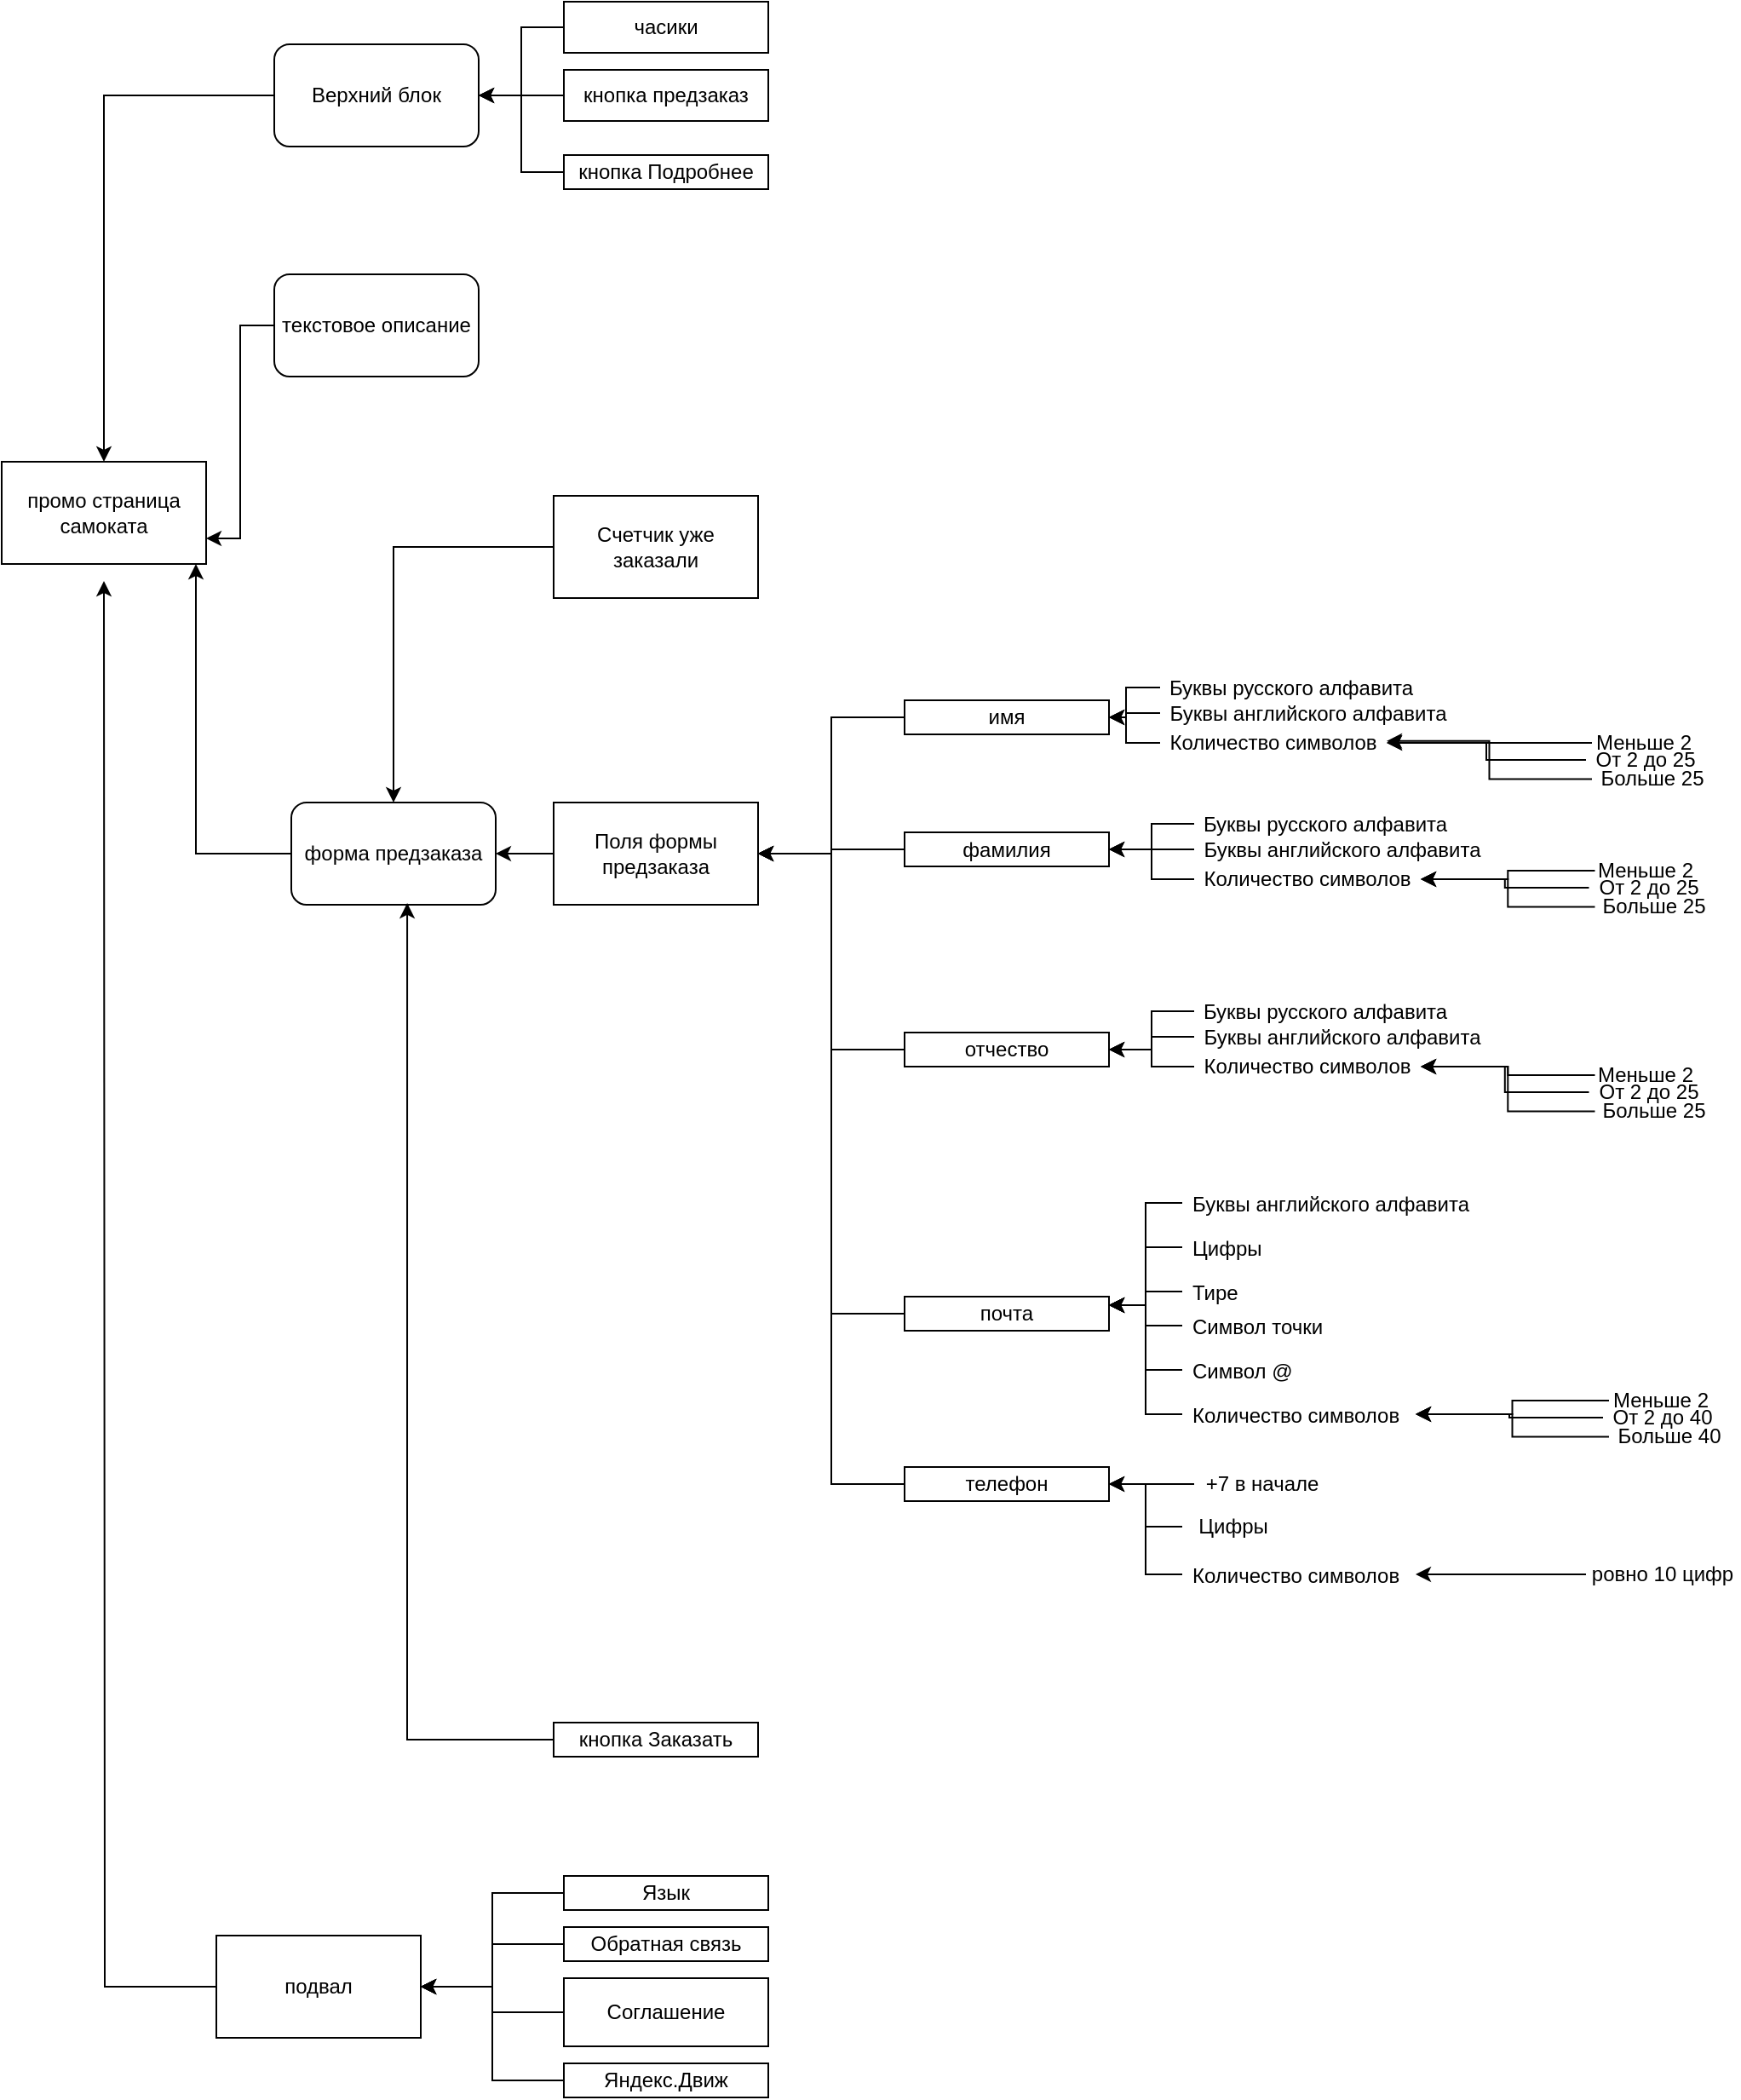 <mxfile version="15.7.3" type="google"><diagram id="IgZlbtJkiuoAvxpbX4oJ" name="Page-1"><mxGraphModel dx="1108" dy="1854" grid="1" gridSize="10" guides="1" tooltips="1" connect="1" arrows="1" fold="1" page="1" pageScale="1" pageWidth="827" pageHeight="1169" math="0" shadow="0"><root><mxCell id="0"/><mxCell id="1" parent="0"/><mxCell id="b0LIRKlGx5oijFfnjgtK-1" value="промо страница самоката" style="rounded=0;whiteSpace=wrap;html=1;" vertex="1" parent="1"><mxGeometry x="30" y="150" width="120" height="60" as="geometry"/></mxCell><mxCell id="b0LIRKlGx5oijFfnjgtK-160" style="edgeStyle=orthogonalEdgeStyle;rounded=0;orthogonalLoop=1;jettySize=auto;html=1;entryX=0.5;entryY=0;entryDx=0;entryDy=0;" edge="1" parent="1" source="b0LIRKlGx5oijFfnjgtK-2" target="b0LIRKlGx5oijFfnjgtK-1"><mxGeometry relative="1" as="geometry"/></mxCell><mxCell id="b0LIRKlGx5oijFfnjgtK-2" value="Верхний блок" style="rounded=1;whiteSpace=wrap;html=1;" vertex="1" parent="1"><mxGeometry x="190" y="-95" width="120" height="60" as="geometry"/></mxCell><mxCell id="b0LIRKlGx5oijFfnjgtK-7" style="edgeStyle=orthogonalEdgeStyle;rounded=0;orthogonalLoop=1;jettySize=auto;html=1;entryX=1;entryY=0.75;entryDx=0;entryDy=0;" edge="1" parent="1" source="b0LIRKlGx5oijFfnjgtK-3" target="b0LIRKlGx5oijFfnjgtK-1"><mxGeometry relative="1" as="geometry"><mxPoint x="160" y="200" as="targetPoint"/></mxGeometry></mxCell><mxCell id="b0LIRKlGx5oijFfnjgtK-3" value="текстовое описание" style="rounded=1;whiteSpace=wrap;html=1;" vertex="1" parent="1"><mxGeometry x="190" y="40" width="120" height="60" as="geometry"/></mxCell><mxCell id="b0LIRKlGx5oijFfnjgtK-8" style="edgeStyle=orthogonalEdgeStyle;rounded=0;orthogonalLoop=1;jettySize=auto;html=1;entryX=0.95;entryY=1;entryDx=0;entryDy=0;entryPerimeter=0;" edge="1" parent="1" source="b0LIRKlGx5oijFfnjgtK-4" target="b0LIRKlGx5oijFfnjgtK-1"><mxGeometry relative="1" as="geometry"/></mxCell><mxCell id="b0LIRKlGx5oijFfnjgtK-4" value="форма предзаказа" style="rounded=1;whiteSpace=wrap;html=1;" vertex="1" parent="1"><mxGeometry x="200" y="350" width="120" height="60" as="geometry"/></mxCell><mxCell id="b0LIRKlGx5oijFfnjgtK-9" style="edgeStyle=orthogonalEdgeStyle;rounded=0;orthogonalLoop=1;jettySize=auto;html=1;" edge="1" parent="1" source="b0LIRKlGx5oijFfnjgtK-5"><mxGeometry relative="1" as="geometry"><mxPoint x="90" y="220" as="targetPoint"/></mxGeometry></mxCell><mxCell id="b0LIRKlGx5oijFfnjgtK-5" value="подвал" style="rounded=0;whiteSpace=wrap;html=1;" vertex="1" parent="1"><mxGeometry x="156" y="1015" width="120" height="60" as="geometry"/></mxCell><mxCell id="b0LIRKlGx5oijFfnjgtK-158" style="edgeStyle=orthogonalEdgeStyle;rounded=0;orthogonalLoop=1;jettySize=auto;html=1;entryX=1;entryY=0.5;entryDx=0;entryDy=0;" edge="1" parent="1" source="b0LIRKlGx5oijFfnjgtK-10" target="b0LIRKlGx5oijFfnjgtK-2"><mxGeometry relative="1" as="geometry"/></mxCell><mxCell id="b0LIRKlGx5oijFfnjgtK-10" value="часики" style="rounded=0;whiteSpace=wrap;html=1;" vertex="1" parent="1"><mxGeometry x="360" y="-120" width="120" height="30" as="geometry"/></mxCell><mxCell id="b0LIRKlGx5oijFfnjgtK-14" style="edgeStyle=orthogonalEdgeStyle;rounded=0;orthogonalLoop=1;jettySize=auto;html=1;entryX=1;entryY=0.5;entryDx=0;entryDy=0;" edge="1" parent="1" source="b0LIRKlGx5oijFfnjgtK-11" target="b0LIRKlGx5oijFfnjgtK-2"><mxGeometry relative="1" as="geometry"/></mxCell><mxCell id="b0LIRKlGx5oijFfnjgtK-11" value="кнопка предзаказ" style="rounded=0;whiteSpace=wrap;html=1;" vertex="1" parent="1"><mxGeometry x="360" y="-80" width="120" height="30" as="geometry"/></mxCell><mxCell id="b0LIRKlGx5oijFfnjgtK-159" style="edgeStyle=orthogonalEdgeStyle;rounded=0;orthogonalLoop=1;jettySize=auto;html=1;entryX=1;entryY=0.5;entryDx=0;entryDy=0;" edge="1" parent="1" source="b0LIRKlGx5oijFfnjgtK-12" target="b0LIRKlGx5oijFfnjgtK-2"><mxGeometry relative="1" as="geometry"/></mxCell><mxCell id="b0LIRKlGx5oijFfnjgtK-12" value="кнопка Подробнее" style="rounded=0;whiteSpace=wrap;html=1;" vertex="1" parent="1"><mxGeometry x="360" y="-30" width="120" height="20" as="geometry"/></mxCell><mxCell id="b0LIRKlGx5oijFfnjgtK-163" style="edgeStyle=orthogonalEdgeStyle;rounded=0;orthogonalLoop=1;jettySize=auto;html=1;entryX=1;entryY=0.5;entryDx=0;entryDy=0;" edge="1" parent="1" source="b0LIRKlGx5oijFfnjgtK-17" target="b0LIRKlGx5oijFfnjgtK-50"><mxGeometry relative="1" as="geometry"/></mxCell><mxCell id="b0LIRKlGx5oijFfnjgtK-17" value="имя" style="rounded=0;whiteSpace=wrap;html=1;" vertex="1" parent="1"><mxGeometry x="560" y="290" width="120" height="20" as="geometry"/></mxCell><mxCell id="b0LIRKlGx5oijFfnjgtK-164" style="edgeStyle=orthogonalEdgeStyle;rounded=0;orthogonalLoop=1;jettySize=auto;html=1;entryX=1;entryY=0.5;entryDx=0;entryDy=0;" edge="1" parent="1" source="b0LIRKlGx5oijFfnjgtK-18" target="b0LIRKlGx5oijFfnjgtK-50"><mxGeometry relative="1" as="geometry"/></mxCell><mxCell id="b0LIRKlGx5oijFfnjgtK-18" value="фамилия" style="whiteSpace=wrap;html=1;rounded=0;" vertex="1" parent="1"><mxGeometry x="560" y="367.5" width="120" height="20" as="geometry"/></mxCell><mxCell id="b0LIRKlGx5oijFfnjgtK-165" style="edgeStyle=orthogonalEdgeStyle;rounded=0;orthogonalLoop=1;jettySize=auto;html=1;entryX=1;entryY=0.5;entryDx=0;entryDy=0;" edge="1" parent="1" source="b0LIRKlGx5oijFfnjgtK-21" target="b0LIRKlGx5oijFfnjgtK-50"><mxGeometry relative="1" as="geometry"/></mxCell><mxCell id="b0LIRKlGx5oijFfnjgtK-21" value="&lt;div&gt;отчество&lt;/div&gt;" style="rounded=0;whiteSpace=wrap;html=1;" vertex="1" parent="1"><mxGeometry x="560" y="485" width="120" height="20" as="geometry"/></mxCell><mxCell id="b0LIRKlGx5oijFfnjgtK-166" style="edgeStyle=orthogonalEdgeStyle;rounded=0;orthogonalLoop=1;jettySize=auto;html=1;entryX=1;entryY=0.5;entryDx=0;entryDy=0;" edge="1" parent="1" source="b0LIRKlGx5oijFfnjgtK-22" target="b0LIRKlGx5oijFfnjgtK-50"><mxGeometry relative="1" as="geometry"/></mxCell><mxCell id="b0LIRKlGx5oijFfnjgtK-22" value="&lt;div&gt;почта&lt;/div&gt;" style="rounded=0;whiteSpace=wrap;html=1;" vertex="1" parent="1"><mxGeometry x="560" y="640" width="120" height="20" as="geometry"/></mxCell><mxCell id="b0LIRKlGx5oijFfnjgtK-167" style="edgeStyle=orthogonalEdgeStyle;rounded=0;orthogonalLoop=1;jettySize=auto;html=1;entryX=1;entryY=0.5;entryDx=0;entryDy=0;" edge="1" parent="1" source="b0LIRKlGx5oijFfnjgtK-23" target="b0LIRKlGx5oijFfnjgtK-50"><mxGeometry relative="1" as="geometry"/></mxCell><mxCell id="b0LIRKlGx5oijFfnjgtK-23" value="телефон" style="rounded=0;whiteSpace=wrap;html=1;" vertex="1" parent="1"><mxGeometry x="560" y="740" width="120" height="20" as="geometry"/></mxCell><mxCell id="b0LIRKlGx5oijFfnjgtK-48" style="edgeStyle=orthogonalEdgeStyle;rounded=0;orthogonalLoop=1;jettySize=auto;html=1;entryX=0.567;entryY=0.983;entryDx=0;entryDy=0;entryPerimeter=0;" edge="1" parent="1" source="b0LIRKlGx5oijFfnjgtK-24" target="b0LIRKlGx5oijFfnjgtK-4"><mxGeometry relative="1" as="geometry"/></mxCell><mxCell id="b0LIRKlGx5oijFfnjgtK-24" value="&lt;div&gt;кнопка Заказать&lt;/div&gt;" style="rounded=0;whiteSpace=wrap;html=1;" vertex="1" parent="1"><mxGeometry x="354" y="890" width="120" height="20" as="geometry"/></mxCell><mxCell id="b0LIRKlGx5oijFfnjgtK-59" value="" style="edgeStyle=orthogonalEdgeStyle;rounded=0;orthogonalLoop=1;jettySize=auto;html=1;" edge="1" parent="1" source="b0LIRKlGx5oijFfnjgtK-31" target="b0LIRKlGx5oijFfnjgtK-5"><mxGeometry relative="1" as="geometry"/></mxCell><mxCell id="b0LIRKlGx5oijFfnjgtK-31" value="&lt;div&gt;Обратная связь&lt;/div&gt;" style="rounded=0;whiteSpace=wrap;html=1;" vertex="1" parent="1"><mxGeometry x="360" y="1010" width="120" height="20" as="geometry"/></mxCell><mxCell id="b0LIRKlGx5oijFfnjgtK-58" style="edgeStyle=orthogonalEdgeStyle;rounded=0;orthogonalLoop=1;jettySize=auto;html=1;entryX=1;entryY=0.5;entryDx=0;entryDy=0;" edge="1" parent="1" source="b0LIRKlGx5oijFfnjgtK-32" target="b0LIRKlGx5oijFfnjgtK-5"><mxGeometry relative="1" as="geometry"/></mxCell><mxCell id="b0LIRKlGx5oijFfnjgtK-32" value="Язык" style="rounded=0;whiteSpace=wrap;html=1;" vertex="1" parent="1"><mxGeometry x="360" y="980" width="120" height="20" as="geometry"/></mxCell><mxCell id="b0LIRKlGx5oijFfnjgtK-60" value="" style="edgeStyle=orthogonalEdgeStyle;rounded=0;orthogonalLoop=1;jettySize=auto;html=1;" edge="1" parent="1" source="b0LIRKlGx5oijFfnjgtK-33" target="b0LIRKlGx5oijFfnjgtK-5"><mxGeometry relative="1" as="geometry"/></mxCell><mxCell id="b0LIRKlGx5oijFfnjgtK-62" value="" style="edgeStyle=orthogonalEdgeStyle;rounded=0;orthogonalLoop=1;jettySize=auto;html=1;" edge="1" parent="1" source="b0LIRKlGx5oijFfnjgtK-33" target="b0LIRKlGx5oijFfnjgtK-5"><mxGeometry relative="1" as="geometry"/></mxCell><mxCell id="b0LIRKlGx5oijFfnjgtK-33" value="Соглашение" style="rounded=0;whiteSpace=wrap;html=1;" vertex="1" parent="1"><mxGeometry x="360" y="1040" width="120" height="40" as="geometry"/></mxCell><mxCell id="b0LIRKlGx5oijFfnjgtK-63" style="edgeStyle=orthogonalEdgeStyle;rounded=0;orthogonalLoop=1;jettySize=auto;html=1;entryX=1;entryY=0.5;entryDx=0;entryDy=0;" edge="1" parent="1" source="b0LIRKlGx5oijFfnjgtK-34" target="b0LIRKlGx5oijFfnjgtK-5"><mxGeometry relative="1" as="geometry"/></mxCell><mxCell id="b0LIRKlGx5oijFfnjgtK-34" value="Яндекс.Движ" style="rounded=0;whiteSpace=wrap;html=1;" vertex="1" parent="1"><mxGeometry x="360" y="1090" width="120" height="20" as="geometry"/></mxCell><mxCell id="b0LIRKlGx5oijFfnjgtK-49" style="edgeStyle=orthogonalEdgeStyle;rounded=0;orthogonalLoop=1;jettySize=auto;html=1;" edge="1" parent="1" source="b0LIRKlGx5oijFfnjgtK-42" target="b0LIRKlGx5oijFfnjgtK-4"><mxGeometry relative="1" as="geometry"/></mxCell><mxCell id="b0LIRKlGx5oijFfnjgtK-42" value="&lt;div&gt;Счетчик уже заказали&lt;/div&gt;" style="rounded=0;whiteSpace=wrap;html=1;" vertex="1" parent="1"><mxGeometry x="354" y="170" width="120" height="60" as="geometry"/></mxCell><mxCell id="b0LIRKlGx5oijFfnjgtK-51" value="" style="edgeStyle=orthogonalEdgeStyle;rounded=0;orthogonalLoop=1;jettySize=auto;html=1;" edge="1" parent="1" source="b0LIRKlGx5oijFfnjgtK-50" target="b0LIRKlGx5oijFfnjgtK-4"><mxGeometry relative="1" as="geometry"/></mxCell><mxCell id="b0LIRKlGx5oijFfnjgtK-50" value="Поля формы предзаказа" style="rounded=0;whiteSpace=wrap;html=1;" vertex="1" parent="1"><mxGeometry x="354" y="350" width="120" height="60" as="geometry"/></mxCell><mxCell id="b0LIRKlGx5oijFfnjgtK-110" value="&lt;div&gt;&lt;br&gt;&lt;/div&gt;&lt;div&gt;&lt;br&gt;&lt;/div&gt;" style="text;html=1;align=center;verticalAlign=middle;resizable=0;points=[];autosize=1;strokeColor=none;fillColor=none;" vertex="1" parent="1"><mxGeometry x="855" y="450" width="20" height="30" as="geometry"/></mxCell><mxCell id="b0LIRKlGx5oijFfnjgtK-144" value="&lt;div&gt;&lt;br&gt;&lt;/div&gt;&lt;div&gt;&lt;br&gt;&lt;/div&gt;" style="text;html=1;align=center;verticalAlign=middle;resizable=0;points=[];autosize=1;strokeColor=none;fillColor=none;" vertex="1" parent="1"><mxGeometry x="865" y="455" width="20" height="30" as="geometry"/></mxCell><mxCell id="b0LIRKlGx5oijFfnjgtK-206" value="" style="edgeStyle=orthogonalEdgeStyle;rounded=0;orthogonalLoop=1;jettySize=auto;html=1;" edge="1" parent="1" source="b0LIRKlGx5oijFfnjgtK-145" target="b0LIRKlGx5oijFfnjgtK-21"><mxGeometry relative="1" as="geometry"><Array as="points"><mxPoint x="705" y="505"/><mxPoint x="705" y="495"/></Array></mxGeometry></mxCell><mxCell id="b0LIRKlGx5oijFfnjgtK-145" value="&lt;div&gt;Количество символов&lt;/div&gt;" style="text;html=1;strokeColor=none;fillColor=none;align=center;verticalAlign=middle;whiteSpace=wrap;rounded=0;" vertex="1" parent="1"><mxGeometry x="730" y="495" width="133" height="20" as="geometry"/></mxCell><mxCell id="b0LIRKlGx5oijFfnjgtK-205" value="" style="edgeStyle=orthogonalEdgeStyle;rounded=0;orthogonalLoop=1;jettySize=auto;html=1;" edge="1" parent="1" source="b0LIRKlGx5oijFfnjgtK-148" target="b0LIRKlGx5oijFfnjgtK-21"><mxGeometry relative="1" as="geometry"/></mxCell><mxCell id="b0LIRKlGx5oijFfnjgtK-148" value="Буквы английского алфавита" style="text;html=1;strokeColor=none;fillColor=none;align=center;verticalAlign=middle;whiteSpace=wrap;rounded=0;" vertex="1" parent="1"><mxGeometry x="730" y="480" width="173.5" height="15" as="geometry"/></mxCell><mxCell id="b0LIRKlGx5oijFfnjgtK-173" style="edgeStyle=orthogonalEdgeStyle;rounded=0;orthogonalLoop=1;jettySize=auto;html=1;entryX=1;entryY=0.25;entryDx=0;entryDy=0;" edge="1" parent="1" source="b0LIRKlGx5oijFfnjgtK-170" target="b0LIRKlGx5oijFfnjgtK-22"><mxGeometry relative="1" as="geometry"/></mxCell><mxCell id="b0LIRKlGx5oijFfnjgtK-170" value="Буквы английского алфавита" style="text;strokeColor=none;fillColor=none;align=left;verticalAlign=top;spacingLeft=4;spacingRight=4;overflow=hidden;rotatable=0;points=[[0,0.5],[1,0.5]];portConstraint=eastwest;sketch=0;" vertex="1" parent="1"><mxGeometry x="723" y="572" width="177" height="26" as="geometry"/></mxCell><mxCell id="b0LIRKlGx5oijFfnjgtK-175" style="edgeStyle=orthogonalEdgeStyle;rounded=0;orthogonalLoop=1;jettySize=auto;html=1;entryX=1;entryY=0.25;entryDx=0;entryDy=0;" edge="1" parent="1" source="b0LIRKlGx5oijFfnjgtK-174" target="b0LIRKlGx5oijFfnjgtK-22"><mxGeometry relative="1" as="geometry"/></mxCell><mxCell id="b0LIRKlGx5oijFfnjgtK-174" value="Цифры" style="text;strokeColor=none;fillColor=none;align=left;verticalAlign=top;spacingLeft=4;spacingRight=4;overflow=hidden;rotatable=0;points=[[0,0.5],[1,0.5]];portConstraint=eastwest;sketch=0;" vertex="1" parent="1"><mxGeometry x="723" y="598" width="177" height="26" as="geometry"/></mxCell><mxCell id="b0LIRKlGx5oijFfnjgtK-178" style="edgeStyle=orthogonalEdgeStyle;rounded=0;orthogonalLoop=1;jettySize=auto;html=1;entryX=1;entryY=0.25;entryDx=0;entryDy=0;" edge="1" parent="1" source="b0LIRKlGx5oijFfnjgtK-176" target="b0LIRKlGx5oijFfnjgtK-22"><mxGeometry relative="1" as="geometry"/></mxCell><mxCell id="b0LIRKlGx5oijFfnjgtK-176" value="Тире" style="text;strokeColor=none;fillColor=none;align=left;verticalAlign=top;spacingLeft=4;spacingRight=4;overflow=hidden;rotatable=0;points=[[0,0.5],[1,0.5]];portConstraint=eastwest;sketch=0;" vertex="1" parent="1"><mxGeometry x="723" y="624" width="177" height="26" as="geometry"/></mxCell><mxCell id="b0LIRKlGx5oijFfnjgtK-183" style="edgeStyle=orthogonalEdgeStyle;rounded=0;orthogonalLoop=1;jettySize=auto;html=1;entryX=1;entryY=0.25;entryDx=0;entryDy=0;" edge="1" parent="1" source="b0LIRKlGx5oijFfnjgtK-179" target="b0LIRKlGx5oijFfnjgtK-22"><mxGeometry relative="1" as="geometry"/></mxCell><mxCell id="b0LIRKlGx5oijFfnjgtK-179" value="Символ @" style="text;strokeColor=none;fillColor=none;align=left;verticalAlign=top;spacingLeft=4;spacingRight=4;overflow=hidden;rotatable=0;points=[[0,0.5],[1,0.5]];portConstraint=eastwest;sketch=0;" vertex="1" parent="1"><mxGeometry x="723" y="670" width="177" height="26" as="geometry"/></mxCell><mxCell id="b0LIRKlGx5oijFfnjgtK-181" style="edgeStyle=orthogonalEdgeStyle;rounded=0;orthogonalLoop=1;jettySize=auto;html=1;entryX=1;entryY=0.25;entryDx=0;entryDy=0;" edge="1" parent="1" source="b0LIRKlGx5oijFfnjgtK-180" target="b0LIRKlGx5oijFfnjgtK-22"><mxGeometry relative="1" as="geometry"/></mxCell><mxCell id="b0LIRKlGx5oijFfnjgtK-180" value="Символ точки" style="text;strokeColor=none;fillColor=none;align=left;verticalAlign=top;spacingLeft=4;spacingRight=4;overflow=hidden;rotatable=0;points=[[0,0.5],[1,0.5]];portConstraint=eastwest;sketch=0;" vertex="1" parent="1"><mxGeometry x="723" y="644" width="177" height="26" as="geometry"/></mxCell><mxCell id="b0LIRKlGx5oijFfnjgtK-209" style="edgeStyle=orthogonalEdgeStyle;rounded=0;orthogonalLoop=1;jettySize=auto;html=1;entryX=1;entryY=0.5;entryDx=0;entryDy=0;" edge="1" parent="1" source="b0LIRKlGx5oijFfnjgtK-188" target="b0LIRKlGx5oijFfnjgtK-21"><mxGeometry relative="1" as="geometry"/></mxCell><mxCell id="b0LIRKlGx5oijFfnjgtK-188" value="&lt;div&gt;Буквы русского алфавита&lt;/div&gt;" style="text;html=1;strokeColor=none;fillColor=none;align=center;verticalAlign=middle;whiteSpace=wrap;rounded=0;" vertex="1" parent="1"><mxGeometry x="730" y="465" width="153.5" height="15" as="geometry"/></mxCell><mxCell id="b0LIRKlGx5oijFfnjgtK-189" value="&lt;div&gt;&lt;br&gt;&lt;/div&gt;&lt;div&gt;&lt;br&gt;&lt;/div&gt;" style="text;html=1;align=center;verticalAlign=middle;resizable=0;points=[];autosize=1;strokeColor=none;fillColor=none;" vertex="1" parent="1"><mxGeometry x="855" y="340" width="20" height="30" as="geometry"/></mxCell><mxCell id="b0LIRKlGx5oijFfnjgtK-190" value="&lt;div&gt;&lt;br&gt;&lt;/div&gt;&lt;div&gt;&lt;br&gt;&lt;/div&gt;" style="text;html=1;align=center;verticalAlign=middle;resizable=0;points=[];autosize=1;strokeColor=none;fillColor=none;" vertex="1" parent="1"><mxGeometry x="865" y="345" width="20" height="30" as="geometry"/></mxCell><mxCell id="b0LIRKlGx5oijFfnjgtK-202" value="" style="edgeStyle=orthogonalEdgeStyle;rounded=0;orthogonalLoop=1;jettySize=auto;html=1;" edge="1" parent="1" source="b0LIRKlGx5oijFfnjgtK-192" target="b0LIRKlGx5oijFfnjgtK-18"><mxGeometry relative="1" as="geometry"/></mxCell><mxCell id="b0LIRKlGx5oijFfnjgtK-192" value="&lt;div&gt;Количество символов&lt;/div&gt;" style="text;html=1;strokeColor=none;fillColor=none;align=center;verticalAlign=middle;whiteSpace=wrap;rounded=0;" vertex="1" parent="1"><mxGeometry x="730" y="385" width="133" height="20" as="geometry"/></mxCell><mxCell id="b0LIRKlGx5oijFfnjgtK-199" value="" style="edgeStyle=orthogonalEdgeStyle;rounded=0;orthogonalLoop=1;jettySize=auto;html=1;" edge="1" parent="1" source="b0LIRKlGx5oijFfnjgtK-196" target="b0LIRKlGx5oijFfnjgtK-18"><mxGeometry relative="1" as="geometry"/></mxCell><mxCell id="b0LIRKlGx5oijFfnjgtK-196" value="Буквы английского алфавита" style="text;html=1;strokeColor=none;fillColor=none;align=center;verticalAlign=middle;whiteSpace=wrap;rounded=0;" vertex="1" parent="1"><mxGeometry x="730" y="370" width="173.5" height="15" as="geometry"/></mxCell><mxCell id="b0LIRKlGx5oijFfnjgtK-203" value="" style="edgeStyle=orthogonalEdgeStyle;rounded=0;orthogonalLoop=1;jettySize=auto;html=1;" edge="1" parent="1" source="b0LIRKlGx5oijFfnjgtK-198" target="b0LIRKlGx5oijFfnjgtK-18"><mxGeometry relative="1" as="geometry"/></mxCell><mxCell id="b0LIRKlGx5oijFfnjgtK-198" value="&lt;div&gt;Буквы русского алфавита&lt;/div&gt;" style="text;html=1;strokeColor=none;fillColor=none;align=center;verticalAlign=middle;whiteSpace=wrap;rounded=0;" vertex="1" parent="1"><mxGeometry x="730" y="355" width="153.5" height="15" as="geometry"/></mxCell><mxCell id="b0LIRKlGx5oijFfnjgtK-210" value="&lt;div&gt;&lt;br&gt;&lt;/div&gt;&lt;div&gt;&lt;br&gt;&lt;/div&gt;" style="text;html=1;align=center;verticalAlign=middle;resizable=0;points=[];autosize=1;strokeColor=none;fillColor=none;" vertex="1" parent="1"><mxGeometry x="835" y="260" width="20" height="30" as="geometry"/></mxCell><mxCell id="b0LIRKlGx5oijFfnjgtK-211" value="&lt;div&gt;&lt;br&gt;&lt;/div&gt;&lt;div&gt;&lt;br&gt;&lt;/div&gt;" style="text;html=1;align=center;verticalAlign=middle;resizable=0;points=[];autosize=1;strokeColor=none;fillColor=none;" vertex="1" parent="1"><mxGeometry x="845" y="265" width="20" height="30" as="geometry"/></mxCell><mxCell id="b0LIRKlGx5oijFfnjgtK-218" value="" style="edgeStyle=orthogonalEdgeStyle;rounded=0;orthogonalLoop=1;jettySize=auto;html=1;" edge="1" parent="1" source="b0LIRKlGx5oijFfnjgtK-212" target="b0LIRKlGx5oijFfnjgtK-17"><mxGeometry relative="1" as="geometry"/></mxCell><mxCell id="b0LIRKlGx5oijFfnjgtK-212" value="&lt;div&gt;Количество символов&lt;/div&gt;" style="text;html=1;strokeColor=none;fillColor=none;align=center;verticalAlign=middle;whiteSpace=wrap;rounded=0;" vertex="1" parent="1"><mxGeometry x="710" y="305" width="133" height="20" as="geometry"/></mxCell><mxCell id="b0LIRKlGx5oijFfnjgtK-217" value="" style="edgeStyle=orthogonalEdgeStyle;rounded=0;orthogonalLoop=1;jettySize=auto;html=1;" edge="1" parent="1" source="b0LIRKlGx5oijFfnjgtK-215" target="b0LIRKlGx5oijFfnjgtK-17"><mxGeometry relative="1" as="geometry"/></mxCell><mxCell id="b0LIRKlGx5oijFfnjgtK-215" value="Буквы английского алфавита" style="text;html=1;strokeColor=none;fillColor=none;align=center;verticalAlign=middle;whiteSpace=wrap;rounded=0;" vertex="1" parent="1"><mxGeometry x="710" y="290" width="173.5" height="15" as="geometry"/></mxCell><mxCell id="b0LIRKlGx5oijFfnjgtK-219" value="" style="edgeStyle=orthogonalEdgeStyle;rounded=0;orthogonalLoop=1;jettySize=auto;html=1;" edge="1" parent="1" source="b0LIRKlGx5oijFfnjgtK-216" target="b0LIRKlGx5oijFfnjgtK-17"><mxGeometry relative="1" as="geometry"/></mxCell><mxCell id="b0LIRKlGx5oijFfnjgtK-216" value="&lt;div&gt;Буквы русского алфавита&lt;/div&gt;" style="text;html=1;strokeColor=none;fillColor=none;align=center;verticalAlign=middle;whiteSpace=wrap;rounded=0;" vertex="1" parent="1"><mxGeometry x="710" y="275" width="153.5" height="15" as="geometry"/></mxCell><mxCell id="b0LIRKlGx5oijFfnjgtK-222" style="edgeStyle=orthogonalEdgeStyle;rounded=0;orthogonalLoop=1;jettySize=auto;html=1;entryX=1;entryY=0.25;entryDx=0;entryDy=0;" edge="1" parent="1" source="b0LIRKlGx5oijFfnjgtK-220" target="b0LIRKlGx5oijFfnjgtK-22"><mxGeometry relative="1" as="geometry"/></mxCell><mxCell id="b0LIRKlGx5oijFfnjgtK-220" value="Количество символов" style="text;strokeColor=none;fillColor=none;align=left;verticalAlign=top;spacingLeft=4;spacingRight=4;overflow=hidden;rotatable=0;points=[[0,0.5],[1,0.5]];portConstraint=eastwest;sketch=0;" vertex="1" parent="1"><mxGeometry x="723" y="696" width="137" height="26" as="geometry"/></mxCell><mxCell id="b0LIRKlGx5oijFfnjgtK-230" value="" style="edgeStyle=orthogonalEdgeStyle;rounded=0;orthogonalLoop=1;jettySize=auto;html=1;" edge="1" parent="1" source="b0LIRKlGx5oijFfnjgtK-225" target="b0LIRKlGx5oijFfnjgtK-23"><mxGeometry relative="1" as="geometry"/></mxCell><mxCell id="b0LIRKlGx5oijFfnjgtK-225" value="+7 в начале" style="text;html=1;strokeColor=none;fillColor=none;align=center;verticalAlign=middle;whiteSpace=wrap;rounded=0;sketch=0;" vertex="1" parent="1"><mxGeometry x="730" y="735" width="80" height="30" as="geometry"/></mxCell><mxCell id="b0LIRKlGx5oijFfnjgtK-231" value="" style="edgeStyle=orthogonalEdgeStyle;rounded=0;orthogonalLoop=1;jettySize=auto;html=1;" edge="1" parent="1" source="b0LIRKlGx5oijFfnjgtK-226" target="b0LIRKlGx5oijFfnjgtK-23"><mxGeometry relative="1" as="geometry"/></mxCell><mxCell id="b0LIRKlGx5oijFfnjgtK-226" value="Цифры" style="text;html=1;strokeColor=none;fillColor=none;align=center;verticalAlign=middle;whiteSpace=wrap;rounded=0;sketch=0;" vertex="1" parent="1"><mxGeometry x="723" y="760" width="60" height="30" as="geometry"/></mxCell><mxCell id="b0LIRKlGx5oijFfnjgtK-233" style="edgeStyle=orthogonalEdgeStyle;rounded=0;orthogonalLoop=1;jettySize=auto;html=1;entryX=1;entryY=0.5;entryDx=0;entryDy=0;" edge="1" parent="1" source="b0LIRKlGx5oijFfnjgtK-227" target="b0LIRKlGx5oijFfnjgtK-23"><mxGeometry relative="1" as="geometry"/></mxCell><mxCell id="b0LIRKlGx5oijFfnjgtK-227" value="Количество символов" style="text;strokeColor=none;fillColor=none;align=left;verticalAlign=top;spacingLeft=4;spacingRight=4;overflow=hidden;rotatable=0;points=[[0,0.5],[1,0.5]];portConstraint=eastwest;sketch=0;" vertex="1" parent="1"><mxGeometry x="723" y="790" width="137" height="26" as="geometry"/></mxCell><mxCell id="b0LIRKlGx5oijFfnjgtK-249" style="edgeStyle=orthogonalEdgeStyle;rounded=0;orthogonalLoop=1;jettySize=auto;html=1;" edge="1" parent="1" source="b0LIRKlGx5oijFfnjgtK-237" target="b0LIRKlGx5oijFfnjgtK-212"><mxGeometry relative="1" as="geometry"/></mxCell><mxCell id="b0LIRKlGx5oijFfnjgtK-237" value="Меньше 2" style="text;html=1;strokeColor=none;fillColor=none;align=center;verticalAlign=middle;whiteSpace=wrap;rounded=0;sketch=0;" vertex="1" parent="1"><mxGeometry x="963.5" y="310" width="60" height="10" as="geometry"/></mxCell><mxCell id="b0LIRKlGx5oijFfnjgtK-247" style="edgeStyle=orthogonalEdgeStyle;rounded=0;orthogonalLoop=1;jettySize=auto;html=1;" edge="1" parent="1" source="b0LIRKlGx5oijFfnjgtK-238" target="b0LIRKlGx5oijFfnjgtK-212"><mxGeometry relative="1" as="geometry"/></mxCell><mxCell id="b0LIRKlGx5oijFfnjgtK-238" value="От 2 до 25" style="text;html=1;strokeColor=none;fillColor=none;align=center;verticalAlign=middle;whiteSpace=wrap;rounded=0;sketch=0;" vertex="1" parent="1"><mxGeometry x="960" y="320" width="70" height="10" as="geometry"/></mxCell><mxCell id="b0LIRKlGx5oijFfnjgtK-260" style="edgeStyle=orthogonalEdgeStyle;rounded=0;orthogonalLoop=1;jettySize=auto;html=1;entryX=1;entryY=0.446;entryDx=0;entryDy=0;entryPerimeter=0;" edge="1" parent="1" source="b0LIRKlGx5oijFfnjgtK-257" target="b0LIRKlGx5oijFfnjgtK-212"><mxGeometry relative="1" as="geometry"/></mxCell><mxCell id="b0LIRKlGx5oijFfnjgtK-257" value="Больше 25" style="text;html=1;strokeColor=none;fillColor=none;align=center;verticalAlign=middle;whiteSpace=wrap;rounded=0;sketch=0;" vertex="1" parent="1"><mxGeometry x="963.5" y="330" width="70" height="12.5" as="geometry"/></mxCell><mxCell id="b0LIRKlGx5oijFfnjgtK-270" style="edgeStyle=orthogonalEdgeStyle;rounded=0;orthogonalLoop=1;jettySize=auto;html=1;entryX=1;entryY=0.5;entryDx=0;entryDy=0;" edge="1" parent="1" source="b0LIRKlGx5oijFfnjgtK-264" target="b0LIRKlGx5oijFfnjgtK-192"><mxGeometry relative="1" as="geometry"/></mxCell><mxCell id="b0LIRKlGx5oijFfnjgtK-264" value="Меньше 2" style="text;html=1;strokeColor=none;fillColor=none;align=center;verticalAlign=middle;whiteSpace=wrap;rounded=0;sketch=0;" vertex="1" parent="1"><mxGeometry x="965.25" y="385" width="60" height="10" as="geometry"/></mxCell><mxCell id="b0LIRKlGx5oijFfnjgtK-269" style="edgeStyle=orthogonalEdgeStyle;rounded=0;orthogonalLoop=1;jettySize=auto;html=1;" edge="1" parent="1" source="b0LIRKlGx5oijFfnjgtK-265" target="b0LIRKlGx5oijFfnjgtK-192"><mxGeometry relative="1" as="geometry"/></mxCell><mxCell id="b0LIRKlGx5oijFfnjgtK-265" value="От 2 до 25" style="text;html=1;strokeColor=none;fillColor=none;align=center;verticalAlign=middle;whiteSpace=wrap;rounded=0;sketch=0;" vertex="1" parent="1"><mxGeometry x="961.75" y="395" width="70" height="10" as="geometry"/></mxCell><mxCell id="b0LIRKlGx5oijFfnjgtK-271" style="edgeStyle=orthogonalEdgeStyle;rounded=0;orthogonalLoop=1;jettySize=auto;html=1;" edge="1" parent="1" source="b0LIRKlGx5oijFfnjgtK-266" target="b0LIRKlGx5oijFfnjgtK-192"><mxGeometry relative="1" as="geometry"/></mxCell><mxCell id="b0LIRKlGx5oijFfnjgtK-266" value="Больше 25" style="text;html=1;strokeColor=none;fillColor=none;align=center;verticalAlign=middle;whiteSpace=wrap;rounded=0;sketch=0;" vertex="1" parent="1"><mxGeometry x="965.25" y="405" width="70" height="12.5" as="geometry"/></mxCell><mxCell id="b0LIRKlGx5oijFfnjgtK-281" style="edgeStyle=orthogonalEdgeStyle;rounded=0;orthogonalLoop=1;jettySize=auto;html=1;" edge="1" parent="1" source="b0LIRKlGx5oijFfnjgtK-278" target="b0LIRKlGx5oijFfnjgtK-145"><mxGeometry relative="1" as="geometry"/></mxCell><mxCell id="b0LIRKlGx5oijFfnjgtK-278" value="Меньше 2" style="text;html=1;strokeColor=none;fillColor=none;align=center;verticalAlign=middle;whiteSpace=wrap;rounded=0;sketch=0;" vertex="1" parent="1"><mxGeometry x="965.25" y="505" width="60" height="10" as="geometry"/></mxCell><mxCell id="b0LIRKlGx5oijFfnjgtK-284" style="edgeStyle=orthogonalEdgeStyle;rounded=0;orthogonalLoop=1;jettySize=auto;html=1;entryX=1;entryY=0.5;entryDx=0;entryDy=0;" edge="1" parent="1" source="b0LIRKlGx5oijFfnjgtK-279" target="b0LIRKlGx5oijFfnjgtK-145"><mxGeometry relative="1" as="geometry"/></mxCell><mxCell id="b0LIRKlGx5oijFfnjgtK-279" value="Больше 25" style="text;html=1;strokeColor=none;fillColor=none;align=center;verticalAlign=middle;whiteSpace=wrap;rounded=0;sketch=0;" vertex="1" parent="1"><mxGeometry x="965.25" y="525" width="70" height="12.5" as="geometry"/></mxCell><mxCell id="b0LIRKlGx5oijFfnjgtK-282" style="edgeStyle=orthogonalEdgeStyle;rounded=0;orthogonalLoop=1;jettySize=auto;html=1;" edge="1" parent="1" source="b0LIRKlGx5oijFfnjgtK-280" target="b0LIRKlGx5oijFfnjgtK-145"><mxGeometry relative="1" as="geometry"/></mxCell><mxCell id="b0LIRKlGx5oijFfnjgtK-280" value="От 2 до 25" style="text;html=1;strokeColor=none;fillColor=none;align=center;verticalAlign=middle;whiteSpace=wrap;rounded=0;sketch=0;" vertex="1" parent="1"><mxGeometry x="961.75" y="515" width="70" height="10" as="geometry"/></mxCell><mxCell id="b0LIRKlGx5oijFfnjgtK-290" value="" style="edgeStyle=orthogonalEdgeStyle;rounded=0;orthogonalLoop=1;jettySize=auto;html=1;" edge="1" parent="1" source="b0LIRKlGx5oijFfnjgtK-285" target="b0LIRKlGx5oijFfnjgtK-220"><mxGeometry relative="1" as="geometry"/></mxCell><mxCell id="b0LIRKlGx5oijFfnjgtK-285" value="Меньше 2" style="text;html=1;strokeColor=none;fillColor=none;align=center;verticalAlign=middle;whiteSpace=wrap;rounded=0;sketch=0;" vertex="1" parent="1"><mxGeometry x="973.5" y="696" width="60" height="10" as="geometry"/></mxCell><mxCell id="b0LIRKlGx5oijFfnjgtK-289" value="" style="edgeStyle=orthogonalEdgeStyle;rounded=0;orthogonalLoop=1;jettySize=auto;html=1;" edge="1" parent="1" source="b0LIRKlGx5oijFfnjgtK-286" target="b0LIRKlGx5oijFfnjgtK-220"><mxGeometry relative="1" as="geometry"/></mxCell><mxCell id="b0LIRKlGx5oijFfnjgtK-286" value="&lt;div&gt;Больше 40&lt;/div&gt;" style="text;html=1;strokeColor=none;fillColor=none;align=center;verticalAlign=middle;whiteSpace=wrap;rounded=0;sketch=0;" vertex="1" parent="1"><mxGeometry x="973.5" y="716" width="70" height="12.5" as="geometry"/></mxCell><mxCell id="b0LIRKlGx5oijFfnjgtK-288" value="" style="edgeStyle=orthogonalEdgeStyle;rounded=0;orthogonalLoop=1;jettySize=auto;html=1;" edge="1" parent="1" source="b0LIRKlGx5oijFfnjgtK-287" target="b0LIRKlGx5oijFfnjgtK-220"><mxGeometry relative="1" as="geometry"/></mxCell><mxCell id="b0LIRKlGx5oijFfnjgtK-287" value="От 2 до 40" style="text;html=1;strokeColor=none;fillColor=none;align=center;verticalAlign=middle;whiteSpace=wrap;rounded=0;sketch=0;" vertex="1" parent="1"><mxGeometry x="970" y="706" width="70" height="10" as="geometry"/></mxCell><mxCell id="b0LIRKlGx5oijFfnjgtK-293" value="" style="edgeStyle=orthogonalEdgeStyle;rounded=0;orthogonalLoop=1;jettySize=auto;html=1;" edge="1" parent="1" source="b0LIRKlGx5oijFfnjgtK-291" target="b0LIRKlGx5oijFfnjgtK-227"><mxGeometry relative="1" as="geometry"/></mxCell><mxCell id="b0LIRKlGx5oijFfnjgtK-291" value="ровно 10 цифр" style="text;html=1;strokeColor=none;fillColor=none;align=center;verticalAlign=middle;whiteSpace=wrap;rounded=0;sketch=0;" vertex="1" parent="1"><mxGeometry x="960" y="788" width="90" height="30" as="geometry"/></mxCell></root></mxGraphModel></diagram></mxfile>